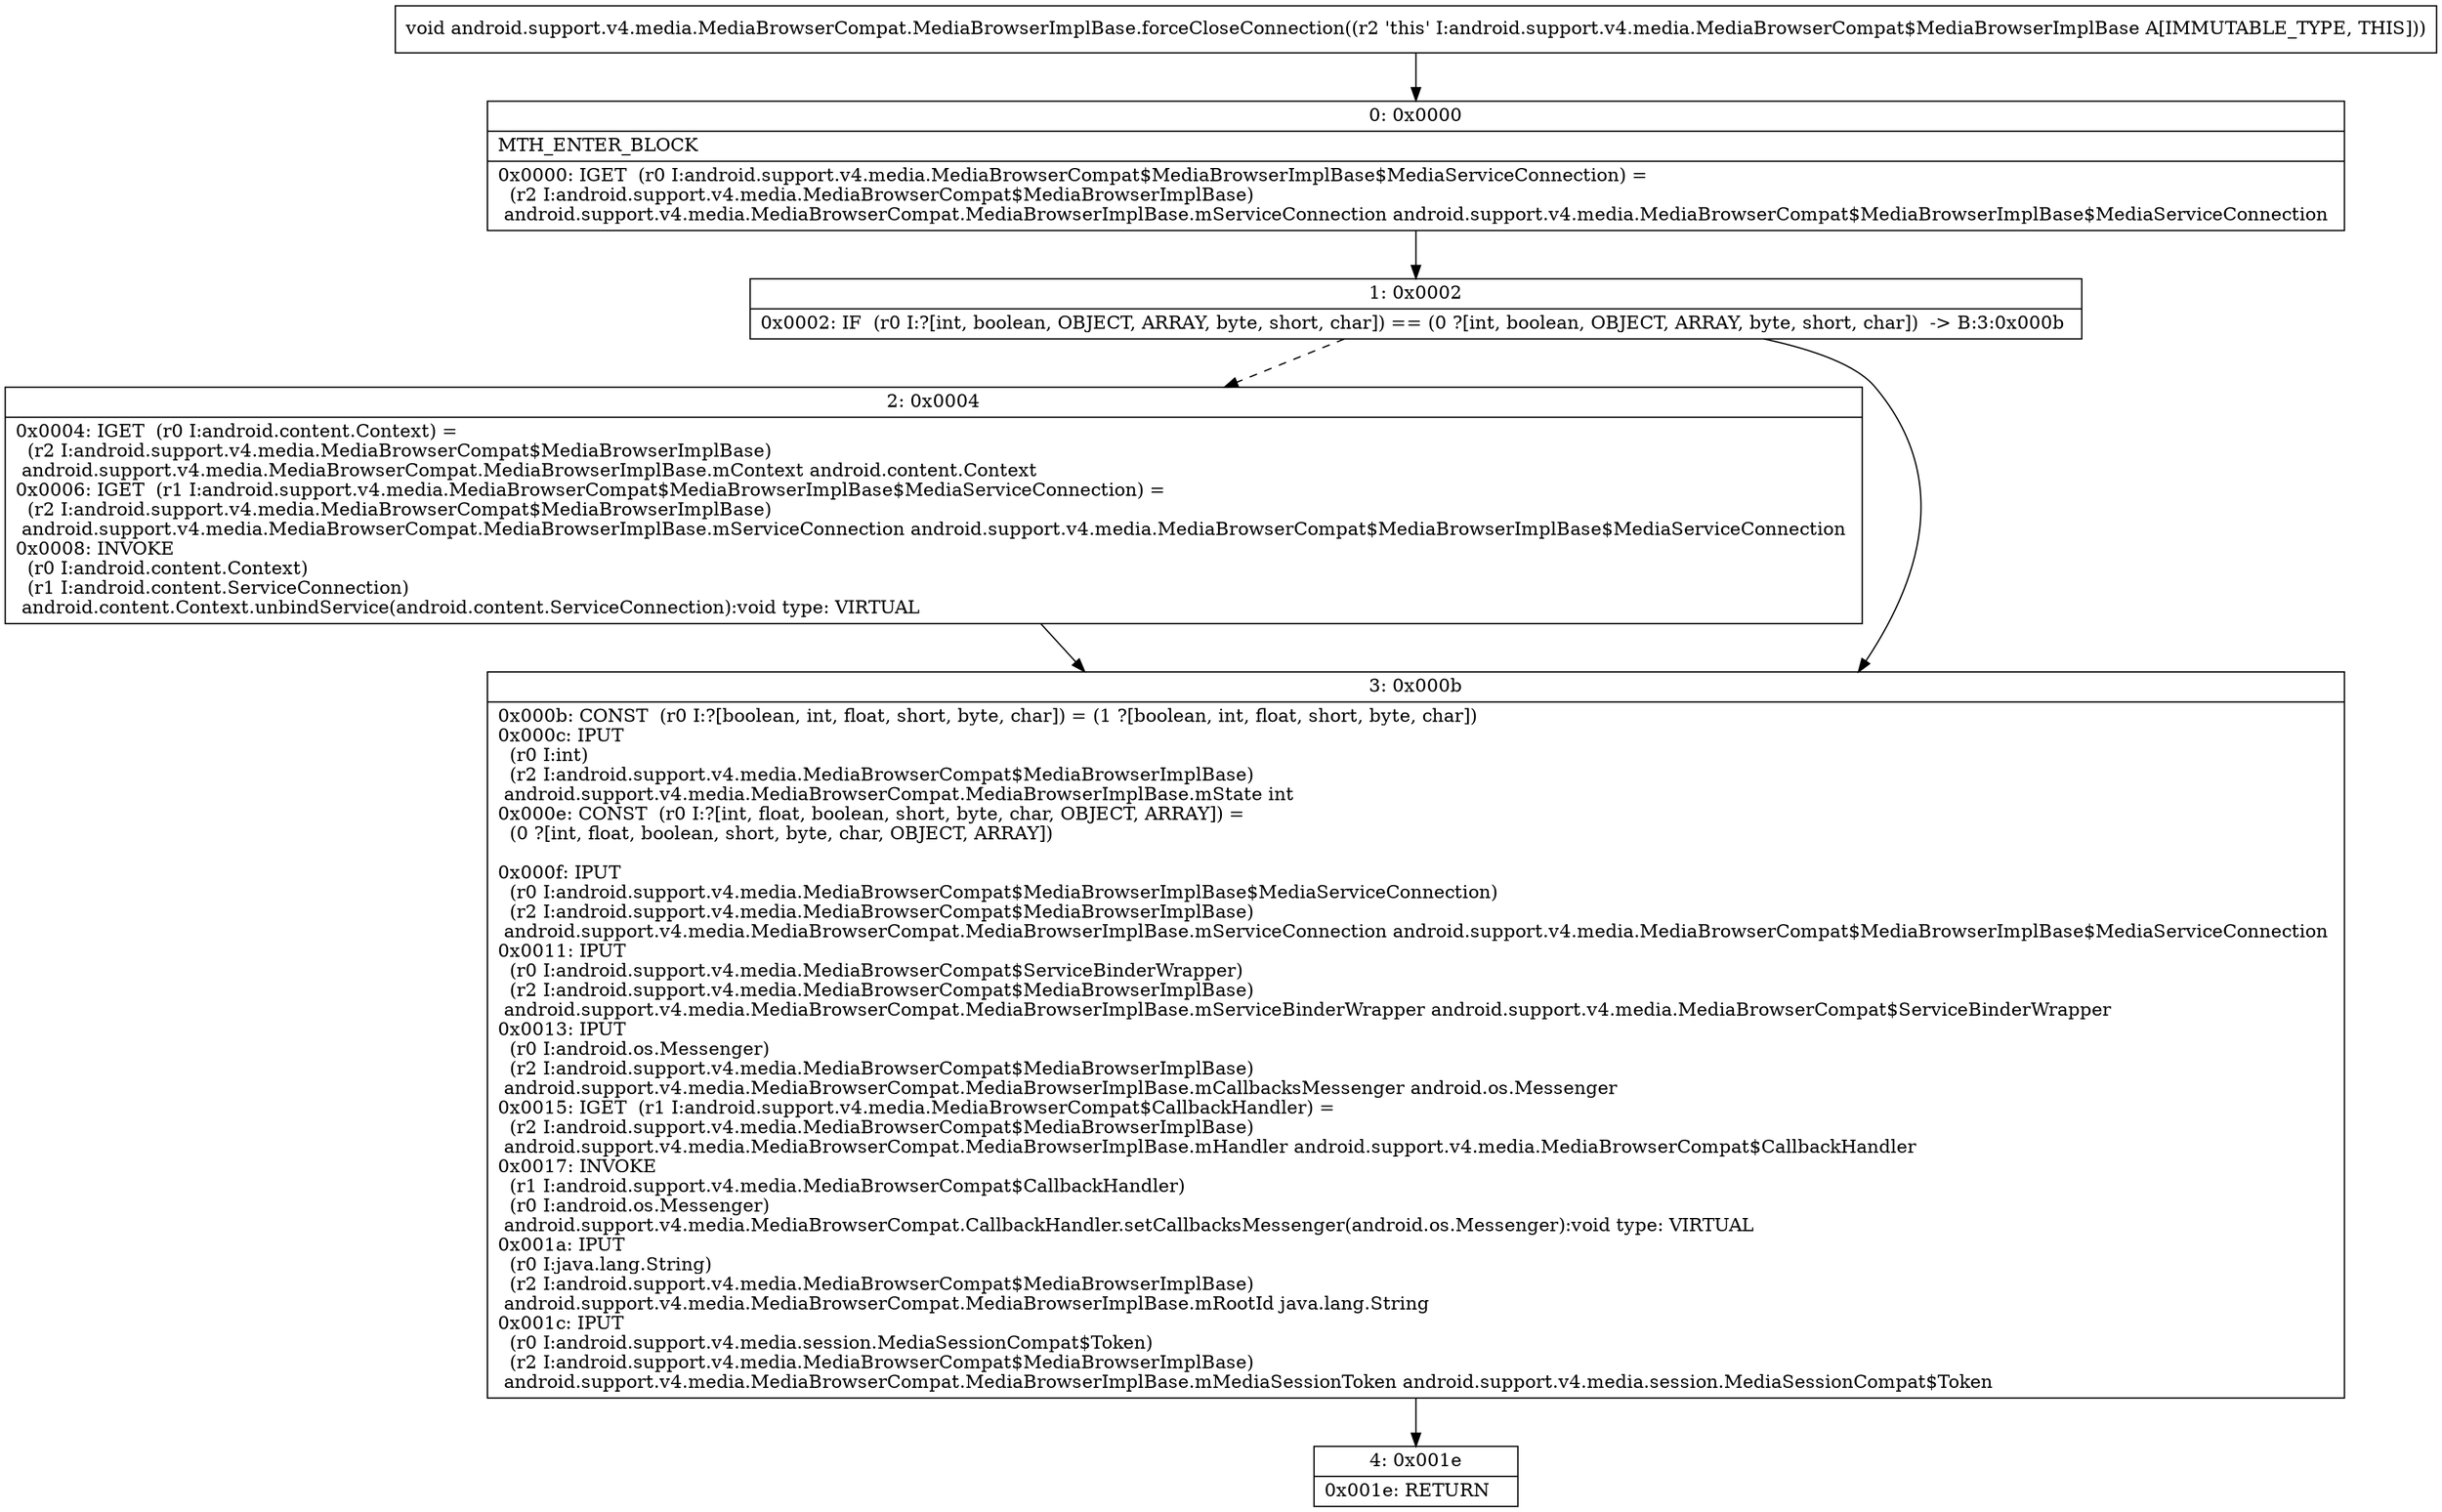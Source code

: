 digraph "CFG forandroid.support.v4.media.MediaBrowserCompat.MediaBrowserImplBase.forceCloseConnection()V" {
Node_0 [shape=record,label="{0\:\ 0x0000|MTH_ENTER_BLOCK\l|0x0000: IGET  (r0 I:android.support.v4.media.MediaBrowserCompat$MediaBrowserImplBase$MediaServiceConnection) = \l  (r2 I:android.support.v4.media.MediaBrowserCompat$MediaBrowserImplBase)\l android.support.v4.media.MediaBrowserCompat.MediaBrowserImplBase.mServiceConnection android.support.v4.media.MediaBrowserCompat$MediaBrowserImplBase$MediaServiceConnection \l}"];
Node_1 [shape=record,label="{1\:\ 0x0002|0x0002: IF  (r0 I:?[int, boolean, OBJECT, ARRAY, byte, short, char]) == (0 ?[int, boolean, OBJECT, ARRAY, byte, short, char])  \-\> B:3:0x000b \l}"];
Node_2 [shape=record,label="{2\:\ 0x0004|0x0004: IGET  (r0 I:android.content.Context) = \l  (r2 I:android.support.v4.media.MediaBrowserCompat$MediaBrowserImplBase)\l android.support.v4.media.MediaBrowserCompat.MediaBrowserImplBase.mContext android.content.Context \l0x0006: IGET  (r1 I:android.support.v4.media.MediaBrowserCompat$MediaBrowserImplBase$MediaServiceConnection) = \l  (r2 I:android.support.v4.media.MediaBrowserCompat$MediaBrowserImplBase)\l android.support.v4.media.MediaBrowserCompat.MediaBrowserImplBase.mServiceConnection android.support.v4.media.MediaBrowserCompat$MediaBrowserImplBase$MediaServiceConnection \l0x0008: INVOKE  \l  (r0 I:android.content.Context)\l  (r1 I:android.content.ServiceConnection)\l android.content.Context.unbindService(android.content.ServiceConnection):void type: VIRTUAL \l}"];
Node_3 [shape=record,label="{3\:\ 0x000b|0x000b: CONST  (r0 I:?[boolean, int, float, short, byte, char]) = (1 ?[boolean, int, float, short, byte, char]) \l0x000c: IPUT  \l  (r0 I:int)\l  (r2 I:android.support.v4.media.MediaBrowserCompat$MediaBrowserImplBase)\l android.support.v4.media.MediaBrowserCompat.MediaBrowserImplBase.mState int \l0x000e: CONST  (r0 I:?[int, float, boolean, short, byte, char, OBJECT, ARRAY]) = \l  (0 ?[int, float, boolean, short, byte, char, OBJECT, ARRAY])\l \l0x000f: IPUT  \l  (r0 I:android.support.v4.media.MediaBrowserCompat$MediaBrowserImplBase$MediaServiceConnection)\l  (r2 I:android.support.v4.media.MediaBrowserCompat$MediaBrowserImplBase)\l android.support.v4.media.MediaBrowserCompat.MediaBrowserImplBase.mServiceConnection android.support.v4.media.MediaBrowserCompat$MediaBrowserImplBase$MediaServiceConnection \l0x0011: IPUT  \l  (r0 I:android.support.v4.media.MediaBrowserCompat$ServiceBinderWrapper)\l  (r2 I:android.support.v4.media.MediaBrowserCompat$MediaBrowserImplBase)\l android.support.v4.media.MediaBrowserCompat.MediaBrowserImplBase.mServiceBinderWrapper android.support.v4.media.MediaBrowserCompat$ServiceBinderWrapper \l0x0013: IPUT  \l  (r0 I:android.os.Messenger)\l  (r2 I:android.support.v4.media.MediaBrowserCompat$MediaBrowserImplBase)\l android.support.v4.media.MediaBrowserCompat.MediaBrowserImplBase.mCallbacksMessenger android.os.Messenger \l0x0015: IGET  (r1 I:android.support.v4.media.MediaBrowserCompat$CallbackHandler) = \l  (r2 I:android.support.v4.media.MediaBrowserCompat$MediaBrowserImplBase)\l android.support.v4.media.MediaBrowserCompat.MediaBrowserImplBase.mHandler android.support.v4.media.MediaBrowserCompat$CallbackHandler \l0x0017: INVOKE  \l  (r1 I:android.support.v4.media.MediaBrowserCompat$CallbackHandler)\l  (r0 I:android.os.Messenger)\l android.support.v4.media.MediaBrowserCompat.CallbackHandler.setCallbacksMessenger(android.os.Messenger):void type: VIRTUAL \l0x001a: IPUT  \l  (r0 I:java.lang.String)\l  (r2 I:android.support.v4.media.MediaBrowserCompat$MediaBrowserImplBase)\l android.support.v4.media.MediaBrowserCompat.MediaBrowserImplBase.mRootId java.lang.String \l0x001c: IPUT  \l  (r0 I:android.support.v4.media.session.MediaSessionCompat$Token)\l  (r2 I:android.support.v4.media.MediaBrowserCompat$MediaBrowserImplBase)\l android.support.v4.media.MediaBrowserCompat.MediaBrowserImplBase.mMediaSessionToken android.support.v4.media.session.MediaSessionCompat$Token \l}"];
Node_4 [shape=record,label="{4\:\ 0x001e|0x001e: RETURN   \l}"];
MethodNode[shape=record,label="{void android.support.v4.media.MediaBrowserCompat.MediaBrowserImplBase.forceCloseConnection((r2 'this' I:android.support.v4.media.MediaBrowserCompat$MediaBrowserImplBase A[IMMUTABLE_TYPE, THIS])) }"];
MethodNode -> Node_0;
Node_0 -> Node_1;
Node_1 -> Node_2[style=dashed];
Node_1 -> Node_3;
Node_2 -> Node_3;
Node_3 -> Node_4;
}

